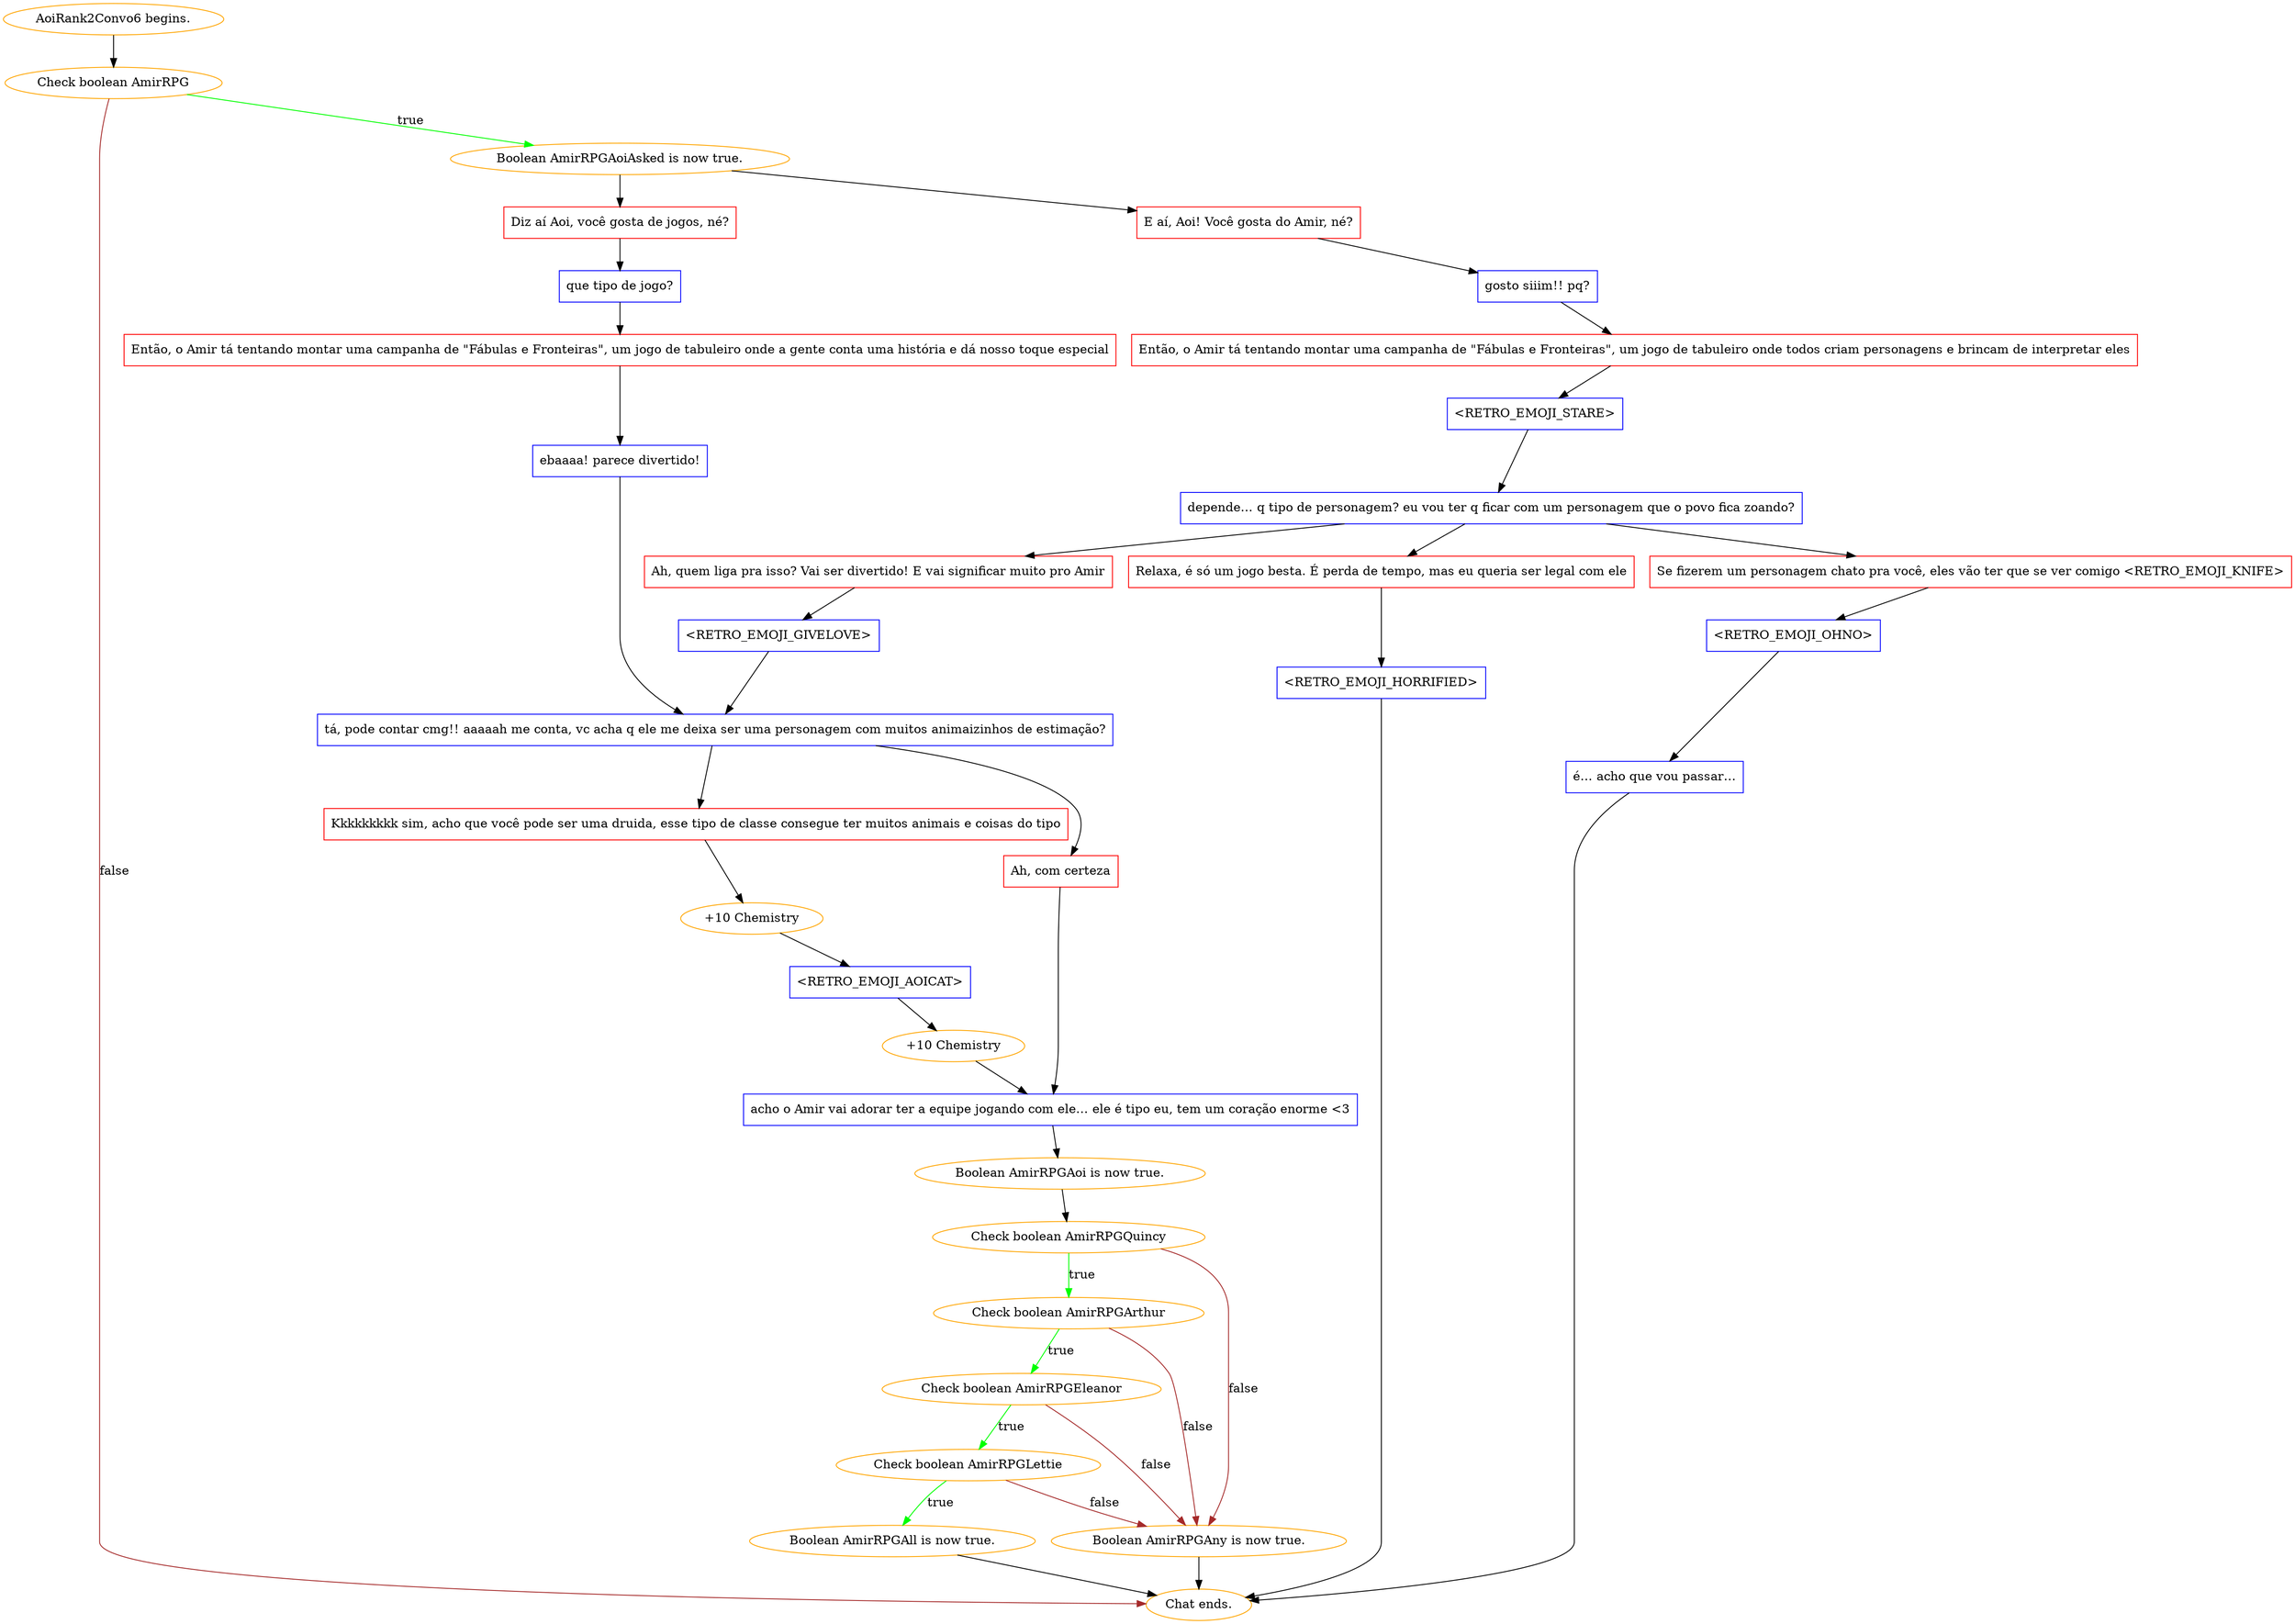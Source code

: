 digraph {
	"AoiRank2Convo6 begins." [color=orange];
		"AoiRank2Convo6 begins." -> j746431032;
	j746431032 [label="Check boolean AmirRPG",color=orange];
		j746431032 -> j683070349 [label=true,color=green];
		j746431032 -> "Chat ends." [label=false,color=brown];
	j683070349 [label="Boolean AmirRPGAoiAsked is now true.",color=orange];
		j683070349 -> j199782901;
		j683070349 -> j2385195422;
	"Chat ends." [color=orange];
	j199782901 [label="E aí, Aoi! Você gosta do Amir, né?",shape=box,color=red];
		j199782901 -> j4173133256;
	j2385195422 [label="Diz aí Aoi, você gosta de jogos, né?",shape=box,color=red];
		j2385195422 -> j1682026620;
	j4173133256 [label="gosto siiim!! pq?",shape=box,color=blue];
		j4173133256 -> j1227793487;
	j1682026620 [label="que tipo de jogo?",shape=box,color=blue];
		j1682026620 -> j678162361;
	j1227793487 [label="Então, o Amir tá tentando montar uma campanha de \"Fábulas e Fronteiras\", um jogo de tabuleiro onde todos criam personagens e brincam de interpretar eles",shape=box,color=red];
		j1227793487 -> j2182608439;
	j678162361 [label="Então, o Amir tá tentando montar uma campanha de \"Fábulas e Fronteiras\", um jogo de tabuleiro onde a gente conta uma história e dá nosso toque especial",shape=box,color=red];
		j678162361 -> j3541498283;
	j2182608439 [label="<RETRO_EMOJI_STARE>",shape=box,color=blue];
		j2182608439 -> j1681277623;
	j3541498283 [label="ebaaaa! parece divertido!",shape=box,color=blue];
		j3541498283 -> j3090459337;
	j1681277623 [label="depende… q tipo de personagem? eu vou ter q ficar com um personagem que o povo fica zoando?",shape=box,color=blue];
		j1681277623 -> j2060063343;
		j1681277623 -> j1488099862;
		j1681277623 -> j1868351147;
	j3090459337 [label="tá, pode contar cmg!! aaaaah me conta, vc acha q ele me deixa ser uma personagem com muitos animaizinhos de estimação?",shape=box,color=blue];
		j3090459337 -> j2477840576;
		j3090459337 -> j4254144451;
	j2060063343 [label="Relaxa, é só um jogo besta. É perda de tempo, mas eu queria ser legal com ele",shape=box,color=red];
		j2060063343 -> j1160114699;
	j1488099862 [label="Se fizerem um personagem chato pra você, eles vão ter que se ver comigo <RETRO_EMOJI_KNIFE>",shape=box,color=red];
		j1488099862 -> j1815216342;
	j1868351147 [label="Ah, quem liga pra isso? Vai ser divertido! E vai significar muito pro Amir",shape=box,color=red];
		j1868351147 -> j2511603378;
	j2477840576 [label="Kkkkkkkkk sim, acho que você pode ser uma druida, esse tipo de classe consegue ter muitos animais e coisas do tipo",shape=box,color=red];
		j2477840576 -> j2398018613;
	j4254144451 [label="Ah, com certeza",shape=box,color=red];
		j4254144451 -> j1663922674;
	j1160114699 [label="<RETRO_EMOJI_HORRIFIED>",shape=box,color=blue];
		j1160114699 -> "Chat ends.";
	j1815216342 [label="<RETRO_EMOJI_OHNO>",shape=box,color=blue];
		j1815216342 -> j1534505485;
	j2511603378 [label="<RETRO_EMOJI_GIVELOVE>",shape=box,color=blue];
		j2511603378 -> j3090459337;
	j2398018613 [label="+10 Chemistry",color=orange];
		j2398018613 -> j1934601050;
	j1663922674 [label="acho o Amir vai adorar ter a equipe jogando com ele… ele é tipo eu, tem um coração enorme <3",shape=box,color=blue];
		j1663922674 -> j2733582503;
	j1534505485 [label="é… acho que vou passar…",shape=box,color=blue];
		j1534505485 -> "Chat ends.";
	j1934601050 [label="<RETRO_EMOJI_AOICAT>",shape=box,color=blue];
		j1934601050 -> j1412251994;
	j2733582503 [label="Boolean AmirRPGAoi is now true.",color=orange];
		j2733582503 -> j235759563;
	j1412251994 [label="+10 Chemistry",color=orange];
		j1412251994 -> j1663922674;
	j235759563 [label="Check boolean AmirRPGQuincy",color=orange];
		j235759563 -> j4092888925 [label=true,color=green];
		j235759563 -> j1992773596 [label=false,color=brown];
	j4092888925 [label="Check boolean AmirRPGArthur",color=orange];
		j4092888925 -> j3988635441 [label=true,color=green];
		j4092888925 -> j1992773596 [label=false,color=brown];
	j1992773596 [label="Boolean AmirRPGAny is now true.",color=orange];
		j1992773596 -> "Chat ends.";
	j3988635441 [label="Check boolean AmirRPGEleanor",color=orange];
		j3988635441 -> j1570524431 [label=true,color=green];
		j3988635441 -> j1992773596 [label=false,color=brown];
	j1570524431 [label="Check boolean AmirRPGLettie",color=orange];
		j1570524431 -> j2677000302 [label=true,color=green];
		j1570524431 -> j1992773596 [label=false,color=brown];
	j2677000302 [label="Boolean AmirRPGAll is now true.",color=orange];
		j2677000302 -> "Chat ends.";
}